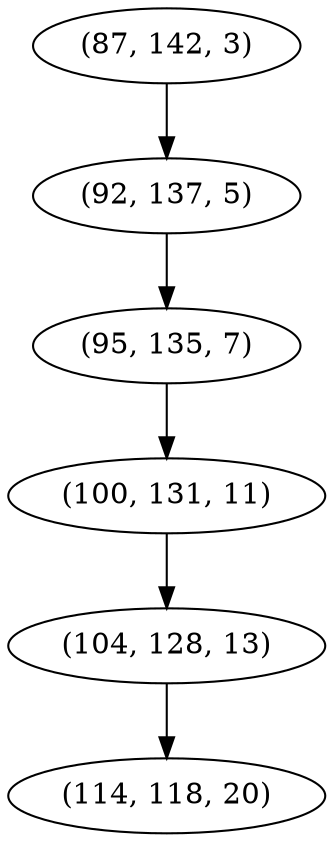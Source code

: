 digraph tree {
    "(87, 142, 3)";
    "(92, 137, 5)";
    "(95, 135, 7)";
    "(100, 131, 11)";
    "(104, 128, 13)";
    "(114, 118, 20)";
    "(87, 142, 3)" -> "(92, 137, 5)";
    "(92, 137, 5)" -> "(95, 135, 7)";
    "(95, 135, 7)" -> "(100, 131, 11)";
    "(100, 131, 11)" -> "(104, 128, 13)";
    "(104, 128, 13)" -> "(114, 118, 20)";
}
